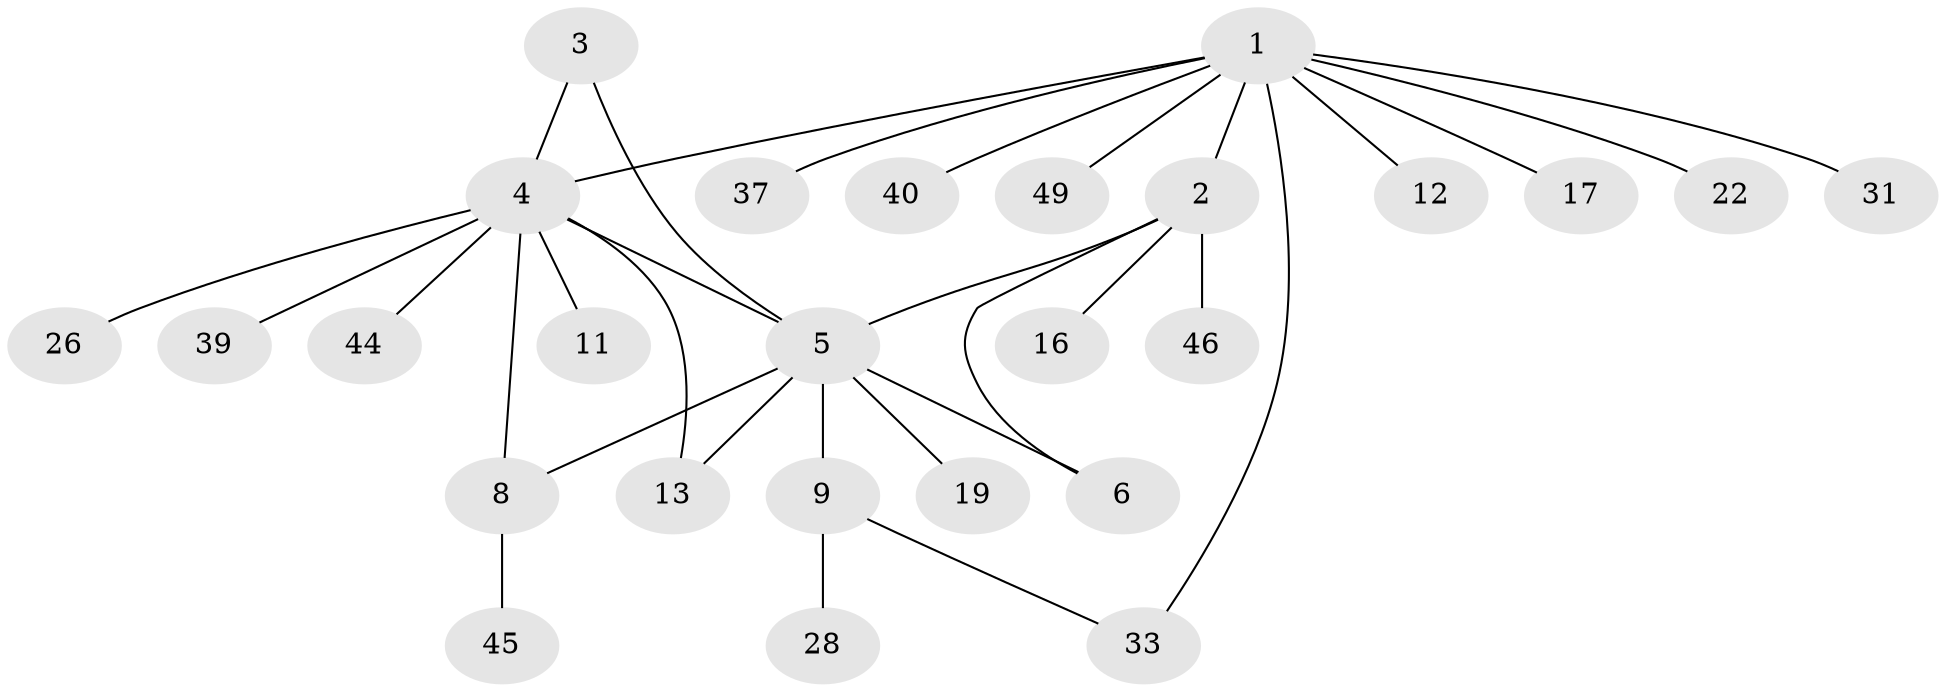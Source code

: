 // original degree distribution, {10: 0.018867924528301886, 6: 0.03773584905660377, 2: 0.18867924528301888, 9: 0.03773584905660377, 4: 0.07547169811320754, 7: 0.018867924528301886, 1: 0.5849056603773585, 5: 0.018867924528301886, 3: 0.018867924528301886}
// Generated by graph-tools (version 1.1) at 2025/15/03/09/25 04:15:55]
// undirected, 26 vertices, 31 edges
graph export_dot {
graph [start="1"]
  node [color=gray90,style=filled];
  1;
  2;
  3;
  4;
  5 [super="+7"];
  6 [super="+15+30+42+47"];
  8 [super="+34"];
  9 [super="+14+41"];
  11;
  12;
  13 [super="+32+27+48+53"];
  16;
  17 [super="+52"];
  19;
  22;
  26;
  28 [super="+51"];
  31;
  33 [super="+50"];
  37;
  39;
  40;
  44;
  45;
  46;
  49;
  1 -- 2;
  1 -- 4;
  1 -- 12;
  1 -- 17;
  1 -- 22;
  1 -- 31;
  1 -- 37;
  1 -- 40;
  1 -- 49;
  1 -- 33;
  2 -- 6;
  2 -- 16;
  2 -- 46;
  2 -- 5 [weight=2];
  3 -- 4;
  3 -- 5;
  4 -- 5;
  4 -- 8;
  4 -- 11;
  4 -- 13;
  4 -- 26;
  4 -- 39;
  4 -- 44;
  5 -- 6 [weight=2];
  5 -- 8;
  5 -- 9 [weight=2];
  5 -- 13;
  5 -- 19;
  8 -- 45;
  9 -- 33;
  9 -- 28;
}
